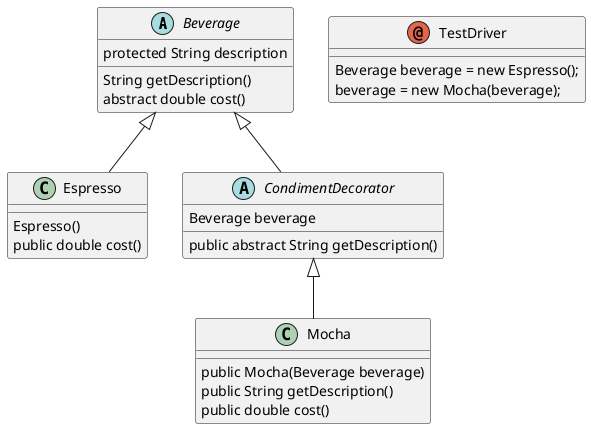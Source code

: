@startuml uml

abstract class Beverage {
    protected String description
    String getDescription() 
    abstract double cost()
}
        class Espresso extends Beverage{
            Espresso() 
            public double cost() 
        }

        abstract class CondimentDecorator extends Beverage {
            Beverage beverage
            public abstract String getDescription()
        }

                class Mocha extends CondimentDecorator {
                    public Mocha(Beverage beverage) 
                    public String getDescription() 
                    public double cost() 
                }

annotation TestDriver {
    Beverage beverage = new Espresso();
    beverage = new Mocha(beverage);
}

@enduml